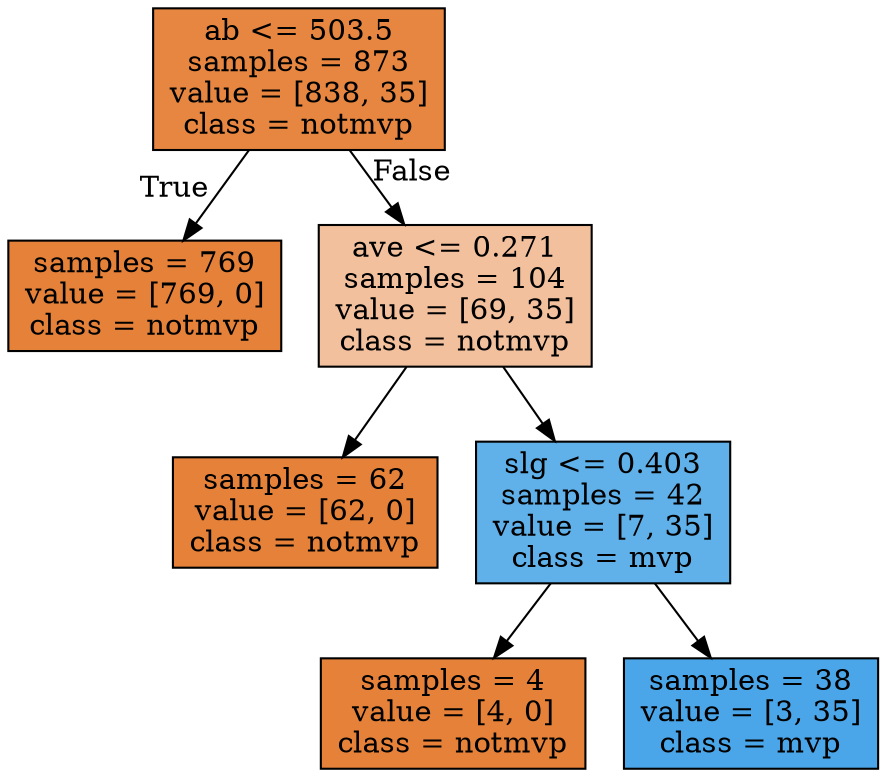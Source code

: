 digraph Tree {
node [shape=box, style="filled", color="black"] ;
0 [label="ab <= 503.5\nsamples = 873\nvalue = [838, 35]\nclass = notmvp", fillcolor="#e58139f4"] ;
1 [label="samples = 769\nvalue = [769, 0]\nclass = notmvp", fillcolor="#e58139ff"] ;
0 -> 1 [labeldistance=2.5, labelangle=45, headlabel="True"] ;
2 [label="ave <= 0.271\nsamples = 104\nvalue = [69, 35]\nclass = notmvp", fillcolor="#e581397e"] ;
0 -> 2 [labeldistance=2.5, labelangle=-45, headlabel="False"] ;
3 [label="samples = 62\nvalue = [62, 0]\nclass = notmvp", fillcolor="#e58139ff"] ;
2 -> 3 ;
4 [label="slg <= 0.403\nsamples = 42\nvalue = [7, 35]\nclass = mvp", fillcolor="#399de5cc"] ;
2 -> 4 ;
5 [label="samples = 4\nvalue = [4, 0]\nclass = notmvp", fillcolor="#e58139ff"] ;
4 -> 5 ;
6 [label="samples = 38\nvalue = [3, 35]\nclass = mvp", fillcolor="#399de5e9"] ;
4 -> 6 ;
}